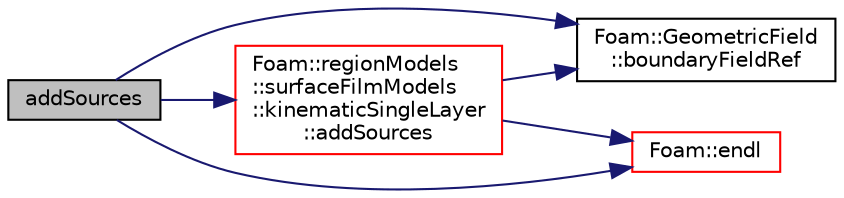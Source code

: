 digraph "addSources"
{
  bgcolor="transparent";
  edge [fontname="Helvetica",fontsize="10",labelfontname="Helvetica",labelfontsize="10"];
  node [fontname="Helvetica",fontsize="10",shape=record];
  rankdir="LR";
  Node1186 [label="addSources",height=0.2,width=0.4,color="black", fillcolor="grey75", style="filled", fontcolor="black"];
  Node1186 -> Node1187 [color="midnightblue",fontsize="10",style="solid",fontname="Helvetica"];
  Node1187 [label="Foam::regionModels\l::surfaceFilmModels\l::kinematicSingleLayer\l::addSources",height=0.2,width=0.4,color="red",URL="$a30117.html#a43019d4bf1b236d5287c2aca0aed4f3e",tooltip="External hook to add sources to the film. "];
  Node1187 -> Node1188 [color="midnightblue",fontsize="10",style="solid",fontname="Helvetica"];
  Node1188 [label="Foam::GeometricField\l::boundaryFieldRef",height=0.2,width=0.4,color="black",URL="$a23249.html#af3831c9fea9f6ae7532a6d57cc67c959",tooltip="Return a reference to the boundary field. "];
  Node1187 -> Node1189 [color="midnightblue",fontsize="10",style="solid",fontname="Helvetica"];
  Node1189 [label="Foam::endl",height=0.2,width=0.4,color="red",URL="$a21851.html#a2db8fe02a0d3909e9351bb4275b23ce4",tooltip="Add newline and flush stream. "];
  Node1186 -> Node1188 [color="midnightblue",fontsize="10",style="solid",fontname="Helvetica"];
  Node1186 -> Node1189 [color="midnightblue",fontsize="10",style="solid",fontname="Helvetica"];
}
